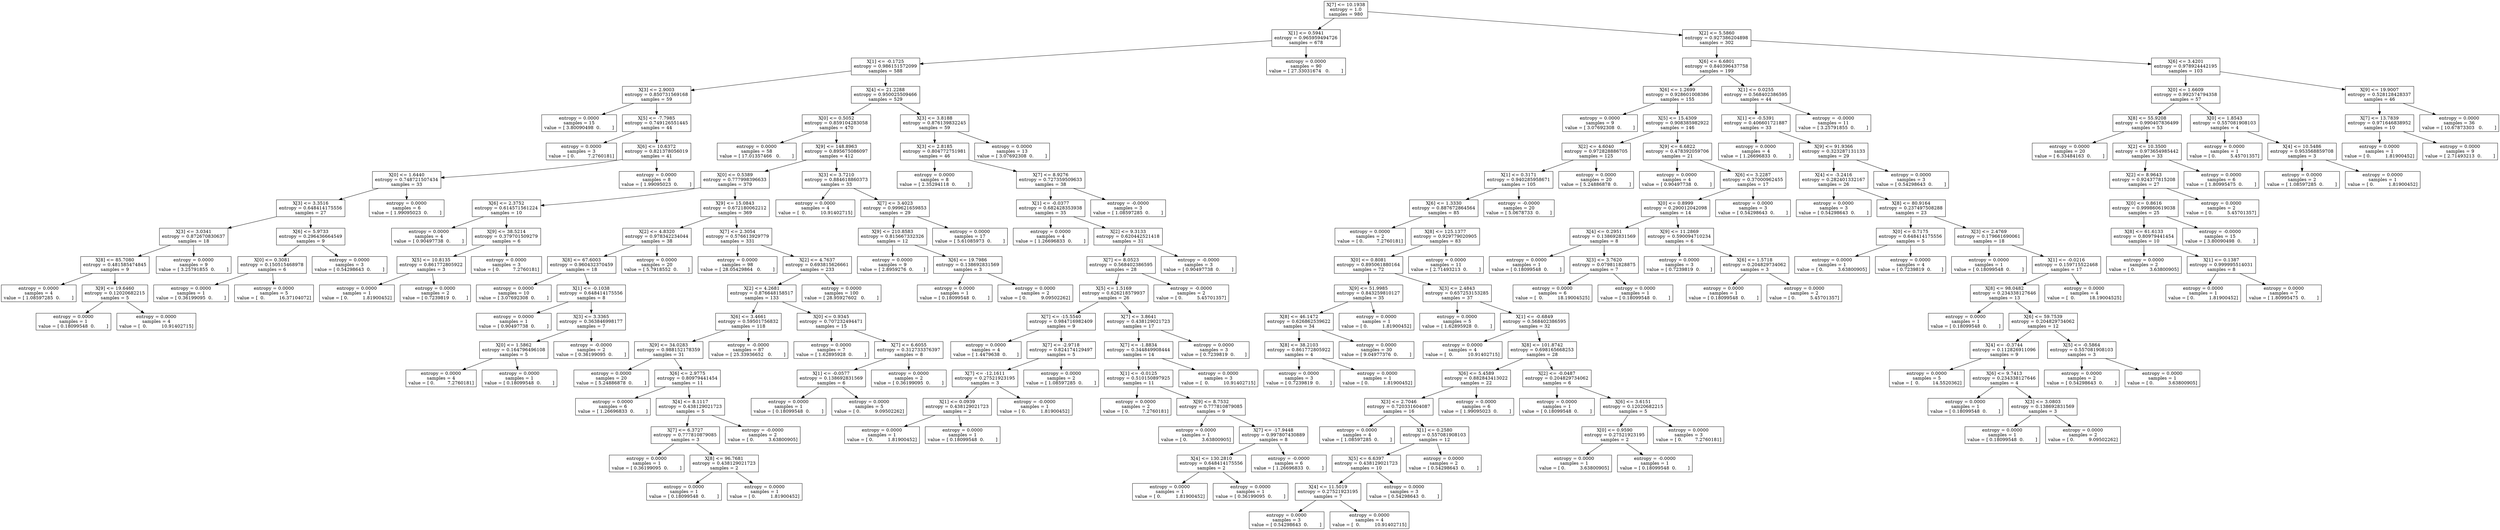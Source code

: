 digraph Tree {
0 [label="X[7] <= 10.1938\nentropy = 1.0\nsamples = 980", shape="box"] ;
1 [label="X[1] <= 0.5941\nentropy = 0.965959494726\nsamples = 678", shape="box"] ;
0 -> 1 ;
2 [label="X[1] <= -0.1725\nentropy = 0.986151572099\nsamples = 588", shape="box"] ;
1 -> 2 ;
3 [label="X[3] <= 2.9003\nentropy = 0.850731569168\nsamples = 59", shape="box"] ;
2 -> 3 ;
4 [label="entropy = 0.0000\nsamples = 15\nvalue = [ 3.80090498  0.        ]", shape="box"] ;
3 -> 4 ;
5 [label="X[5] <= -7.7985\nentropy = 0.749126551445\nsamples = 44", shape="box"] ;
3 -> 5 ;
6 [label="entropy = 0.0000\nsamples = 3\nvalue = [ 0.         7.2760181]", shape="box"] ;
5 -> 6 ;
7 [label="X[6] <= 10.6372\nentropy = 0.821378056019\nsamples = 41", shape="box"] ;
5 -> 7 ;
8 [label="X[0] <= 1.6440\nentropy = 0.748721507434\nsamples = 33", shape="box"] ;
7 -> 8 ;
9 [label="X[3] <= 3.3516\nentropy = 0.648414175556\nsamples = 27", shape="box"] ;
8 -> 9 ;
10 [label="X[3] <= 3.0341\nentropy = 0.872670830637\nsamples = 18", shape="box"] ;
9 -> 10 ;
11 [label="X[8] <= 85.7080\nentropy = 0.481585474845\nsamples = 9", shape="box"] ;
10 -> 11 ;
12 [label="entropy = 0.0000\nsamples = 4\nvalue = [ 1.08597285  0.        ]", shape="box"] ;
11 -> 12 ;
13 [label="X[9] <= 19.6460\nentropy = 0.12020682215\nsamples = 5", shape="box"] ;
11 -> 13 ;
14 [label="entropy = 0.0000\nsamples = 1\nvalue = [ 0.18099548  0.        ]", shape="box"] ;
13 -> 14 ;
15 [label="entropy = 0.0000\nsamples = 4\nvalue = [  0.          10.91402715]", shape="box"] ;
13 -> 15 ;
16 [label="entropy = 0.0000\nsamples = 9\nvalue = [ 3.25791855  0.        ]", shape="box"] ;
10 -> 16 ;
17 [label="X[6] <= 5.9733\nentropy = 0.296436664549\nsamples = 9", shape="box"] ;
9 -> 17 ;
18 [label="X[0] <= 0.3081\nentropy = 0.150515468978\nsamples = 6", shape="box"] ;
17 -> 18 ;
19 [label="entropy = 0.0000\nsamples = 1\nvalue = [ 0.36199095  0.        ]", shape="box"] ;
18 -> 19 ;
20 [label="entropy = 0.0000\nsamples = 5\nvalue = [  0.          16.37104072]", shape="box"] ;
18 -> 20 ;
21 [label="entropy = 0.0000\nsamples = 3\nvalue = [ 0.54298643  0.        ]", shape="box"] ;
17 -> 21 ;
22 [label="entropy = 0.0000\nsamples = 6\nvalue = [ 1.99095023  0.        ]", shape="box"] ;
8 -> 22 ;
23 [label="entropy = 0.0000\nsamples = 8\nvalue = [ 1.99095023  0.        ]", shape="box"] ;
7 -> 23 ;
24 [label="X[4] <= 21.2288\nentropy = 0.950025509466\nsamples = 529", shape="box"] ;
2 -> 24 ;
25 [label="X[0] <= 0.5052\nentropy = 0.859104283058\nsamples = 470", shape="box"] ;
24 -> 25 ;
26 [label="entropy = 0.0000\nsamples = 58\nvalue = [ 17.01357466   0.        ]", shape="box"] ;
25 -> 26 ;
27 [label="X[9] <= 148.8963\nentropy = 0.895675086097\nsamples = 412", shape="box"] ;
25 -> 27 ;
28 [label="X[0] <= 0.5389\nentropy = 0.777998396633\nsamples = 379", shape="box"] ;
27 -> 28 ;
29 [label="X[6] <= 2.3752\nentropy = 0.614571561224\nsamples = 10", shape="box"] ;
28 -> 29 ;
30 [label="entropy = 0.0000\nsamples = 4\nvalue = [ 0.90497738  0.        ]", shape="box"] ;
29 -> 30 ;
31 [label="X[9] <= 38.5214\nentropy = 0.379701509279\nsamples = 6", shape="box"] ;
29 -> 31 ;
32 [label="X[5] <= 10.8135\nentropy = 0.861772805922\nsamples = 3", shape="box"] ;
31 -> 32 ;
33 [label="entropy = 0.0000\nsamples = 1\nvalue = [ 0.          1.81900452]", shape="box"] ;
32 -> 33 ;
34 [label="entropy = 0.0000\nsamples = 2\nvalue = [ 0.7239819  0.       ]", shape="box"] ;
32 -> 34 ;
35 [label="entropy = 0.0000\nsamples = 3\nvalue = [ 0.         7.2760181]", shape="box"] ;
31 -> 35 ;
36 [label="X[9] <= 15.0843\nentropy = 0.672180062212\nsamples = 369", shape="box"] ;
28 -> 36 ;
37 [label="X[2] <= 4.8320\nentropy = 0.978342234044\nsamples = 38", shape="box"] ;
36 -> 37 ;
38 [label="X[8] <= 67.6003\nentropy = 0.960432370459\nsamples = 18", shape="box"] ;
37 -> 38 ;
39 [label="entropy = 0.0000\nsamples = 10\nvalue = [ 3.07692308  0.        ]", shape="box"] ;
38 -> 39 ;
40 [label="X[1] <= -0.1038\nentropy = 0.648414175556\nsamples = 8", shape="box"] ;
38 -> 40 ;
41 [label="entropy = 0.0000\nsamples = 1\nvalue = [ 0.90497738  0.        ]", shape="box"] ;
40 -> 41 ;
42 [label="X[3] <= 3.3365\nentropy = 0.363846998177\nsamples = 7", shape="box"] ;
40 -> 42 ;
43 [label="X[0] <= 1.5862\nentropy = 0.164796496108\nsamples = 5", shape="box"] ;
42 -> 43 ;
44 [label="entropy = 0.0000\nsamples = 4\nvalue = [ 0.         7.2760181]", shape="box"] ;
43 -> 44 ;
45 [label="entropy = 0.0000\nsamples = 1\nvalue = [ 0.18099548  0.        ]", shape="box"] ;
43 -> 45 ;
46 [label="entropy = -0.0000\nsamples = 2\nvalue = [ 0.36199095  0.        ]", shape="box"] ;
42 -> 46 ;
47 [label="entropy = 0.0000\nsamples = 20\nvalue = [ 5.7918552  0.       ]", shape="box"] ;
37 -> 47 ;
48 [label="X[7] <= 2.3054\nentropy = 0.576613929779\nsamples = 331", shape="box"] ;
36 -> 48 ;
49 [label="entropy = 0.0000\nsamples = 98\nvalue = [ 28.05429864   0.        ]", shape="box"] ;
48 -> 49 ;
50 [label="X[2] <= 4.7637\nentropy = 0.693815626661\nsamples = 233", shape="box"] ;
48 -> 50 ;
51 [label="X[2] <= 4.2681\nentropy = 0.876648158517\nsamples = 133", shape="box"] ;
50 -> 51 ;
52 [label="X[6] <= 3.4661\nentropy = 0.59501756832\nsamples = 118", shape="box"] ;
51 -> 52 ;
53 [label="X[9] <= 34.0283\nentropy = 0.988152178359\nsamples = 31", shape="box"] ;
52 -> 53 ;
54 [label="entropy = 0.0000\nsamples = 20\nvalue = [ 5.24886878  0.        ]", shape="box"] ;
53 -> 54 ;
55 [label="X[6] <= 2.9775\nentropy = 0.80979441454\nsamples = 11", shape="box"] ;
53 -> 55 ;
56 [label="entropy = 0.0000\nsamples = 6\nvalue = [ 1.26696833  0.        ]", shape="box"] ;
55 -> 56 ;
57 [label="X[4] <= 8.1117\nentropy = 0.438129021723\nsamples = 5", shape="box"] ;
55 -> 57 ;
58 [label="X[7] <= 6.3727\nentropy = 0.777810879085\nsamples = 3", shape="box"] ;
57 -> 58 ;
59 [label="entropy = 0.0000\nsamples = 1\nvalue = [ 0.36199095  0.        ]", shape="box"] ;
58 -> 59 ;
60 [label="X[8] <= 96.7681\nentropy = 0.438129021723\nsamples = 2", shape="box"] ;
58 -> 60 ;
61 [label="entropy = 0.0000\nsamples = 1\nvalue = [ 0.18099548  0.        ]", shape="box"] ;
60 -> 61 ;
62 [label="entropy = 0.0000\nsamples = 1\nvalue = [ 0.          1.81900452]", shape="box"] ;
60 -> 62 ;
63 [label="entropy = -0.0000\nsamples = 2\nvalue = [ 0.          3.63800905]", shape="box"] ;
57 -> 63 ;
64 [label="entropy = -0.0000\nsamples = 87\nvalue = [ 25.33936652   0.        ]", shape="box"] ;
52 -> 64 ;
65 [label="X[0] <= 0.9345\nentropy = 0.707232494471\nsamples = 15", shape="box"] ;
51 -> 65 ;
66 [label="entropy = 0.0000\nsamples = 7\nvalue = [ 1.62895928  0.        ]", shape="box"] ;
65 -> 66 ;
67 [label="X[7] <= 6.6055\nentropy = 0.312733376397\nsamples = 8", shape="box"] ;
65 -> 67 ;
68 [label="X[1] <= -0.0577\nentropy = 0.138692831569\nsamples = 6", shape="box"] ;
67 -> 68 ;
69 [label="entropy = 0.0000\nsamples = 1\nvalue = [ 0.18099548  0.        ]", shape="box"] ;
68 -> 69 ;
70 [label="entropy = 0.0000\nsamples = 5\nvalue = [ 0.          9.09502262]", shape="box"] ;
68 -> 70 ;
71 [label="entropy = 0.0000\nsamples = 2\nvalue = [ 0.36199095  0.        ]", shape="box"] ;
67 -> 71 ;
72 [label="entropy = 0.0000\nsamples = 100\nvalue = [ 28.95927602   0.        ]", shape="box"] ;
50 -> 72 ;
73 [label="X[3] <= 3.7210\nentropy = 0.884618860373\nsamples = 33", shape="box"] ;
27 -> 73 ;
74 [label="entropy = 0.0000\nsamples = 4\nvalue = [  0.          10.91402715]", shape="box"] ;
73 -> 74 ;
75 [label="X[7] <= 3.4023\nentropy = 0.999621659853\nsamples = 29", shape="box"] ;
73 -> 75 ;
76 [label="X[9] <= 210.8583\nentropy = 0.815667332326\nsamples = 12", shape="box"] ;
75 -> 76 ;
77 [label="entropy = 0.0000\nsamples = 9\nvalue = [ 2.8959276  0.       ]", shape="box"] ;
76 -> 77 ;
78 [label="X[6] <= 19.7986\nentropy = 0.138692831569\nsamples = 3", shape="box"] ;
76 -> 78 ;
79 [label="entropy = 0.0000\nsamples = 1\nvalue = [ 0.18099548  0.        ]", shape="box"] ;
78 -> 79 ;
80 [label="entropy = 0.0000\nsamples = 2\nvalue = [ 0.          9.09502262]", shape="box"] ;
78 -> 80 ;
81 [label="entropy = 0.0000\nsamples = 17\nvalue = [ 5.61085973  0.        ]", shape="box"] ;
75 -> 81 ;
82 [label="X[3] <= 3.8188\nentropy = 0.876139832245\nsamples = 59", shape="box"] ;
24 -> 82 ;
83 [label="X[3] <= 2.8185\nentropy = 0.804772751981\nsamples = 46", shape="box"] ;
82 -> 83 ;
84 [label="entropy = 0.0000\nsamples = 8\nvalue = [ 2.35294118  0.        ]", shape="box"] ;
83 -> 84 ;
85 [label="X[7] <= 8.9276\nentropy = 0.727359509633\nsamples = 38", shape="box"] ;
83 -> 85 ;
86 [label="X[1] <= -0.0377\nentropy = 0.682428353938\nsamples = 35", shape="box"] ;
85 -> 86 ;
87 [label="entropy = 0.0000\nsamples = 4\nvalue = [ 1.26696833  0.        ]", shape="box"] ;
86 -> 87 ;
88 [label="X[2] <= 9.3133\nentropy = 0.620442521418\nsamples = 31", shape="box"] ;
86 -> 88 ;
89 [label="X[7] <= 8.0523\nentropy = 0.568402386595\nsamples = 28", shape="box"] ;
88 -> 89 ;
90 [label="X[5] <= 1.5169\nentropy = 0.626218579937\nsamples = 26", shape="box"] ;
89 -> 90 ;
91 [label="X[7] <= -15.5540\nentropy = 0.984716982409\nsamples = 9", shape="box"] ;
90 -> 91 ;
92 [label="entropy = 0.0000\nsamples = 4\nvalue = [ 1.4479638  0.       ]", shape="box"] ;
91 -> 92 ;
93 [label="X[7] <= -2.9718\nentropy = 0.824174129497\nsamples = 5", shape="box"] ;
91 -> 93 ;
94 [label="X[7] <= -12.1611\nentropy = 0.27521923195\nsamples = 3", shape="box"] ;
93 -> 94 ;
95 [label="X[1] <= 0.0939\nentropy = 0.438129021723\nsamples = 2", shape="box"] ;
94 -> 95 ;
96 [label="entropy = 0.0000\nsamples = 1\nvalue = [ 0.          1.81900452]", shape="box"] ;
95 -> 96 ;
97 [label="entropy = 0.0000\nsamples = 1\nvalue = [ 0.18099548  0.        ]", shape="box"] ;
95 -> 97 ;
98 [label="entropy = -0.0000\nsamples = 1\nvalue = [ 0.          1.81900452]", shape="box"] ;
94 -> 98 ;
99 [label="entropy = 0.0000\nsamples = 2\nvalue = [ 1.08597285  0.        ]", shape="box"] ;
93 -> 99 ;
100 [label="X[7] <= 3.8641\nentropy = 0.438129021723\nsamples = 17", shape="box"] ;
90 -> 100 ;
101 [label="X[7] <= -1.8834\nentropy = 0.344849908444\nsamples = 14", shape="box"] ;
100 -> 101 ;
102 [label="X[1] <= -0.0125\nentropy = 0.510150897925\nsamples = 11", shape="box"] ;
101 -> 102 ;
103 [label="entropy = 0.0000\nsamples = 2\nvalue = [ 0.         7.2760181]", shape="box"] ;
102 -> 103 ;
104 [label="X[9] <= 8.7532\nentropy = 0.777810879085\nsamples = 9", shape="box"] ;
102 -> 104 ;
105 [label="entropy = 0.0000\nsamples = 1\nvalue = [ 0.          3.63800905]", shape="box"] ;
104 -> 105 ;
106 [label="X[7] <= -17.9448\nentropy = 0.997807430889\nsamples = 8", shape="box"] ;
104 -> 106 ;
107 [label="X[4] <= 130.2810\nentropy = 0.648414175556\nsamples = 2", shape="box"] ;
106 -> 107 ;
108 [label="entropy = 0.0000\nsamples = 1\nvalue = [ 0.          1.81900452]", shape="box"] ;
107 -> 108 ;
109 [label="entropy = 0.0000\nsamples = 1\nvalue = [ 0.36199095  0.        ]", shape="box"] ;
107 -> 109 ;
110 [label="entropy = -0.0000\nsamples = 6\nvalue = [ 1.26696833  0.        ]", shape="box"] ;
106 -> 110 ;
111 [label="entropy = 0.0000\nsamples = 3\nvalue = [  0.          10.91402715]", shape="box"] ;
101 -> 111 ;
112 [label="entropy = 0.0000\nsamples = 3\nvalue = [ 0.7239819  0.       ]", shape="box"] ;
100 -> 112 ;
113 [label="entropy = -0.0000\nsamples = 2\nvalue = [ 0.          5.45701357]", shape="box"] ;
89 -> 113 ;
114 [label="entropy = -0.0000\nsamples = 3\nvalue = [ 0.90497738  0.        ]", shape="box"] ;
88 -> 114 ;
115 [label="entropy = -0.0000\nsamples = 3\nvalue = [ 1.08597285  0.        ]", shape="box"] ;
85 -> 115 ;
116 [label="entropy = 0.0000\nsamples = 13\nvalue = [ 3.07692308  0.        ]", shape="box"] ;
82 -> 116 ;
117 [label="entropy = 0.0000\nsamples = 90\nvalue = [ 27.33031674   0.        ]", shape="box"] ;
1 -> 117 ;
118 [label="X[2] <= 5.5860\nentropy = 0.927386204898\nsamples = 302", shape="box"] ;
0 -> 118 ;
119 [label="X[6] <= 6.6801\nentropy = 0.840396437758\nsamples = 199", shape="box"] ;
118 -> 119 ;
120 [label="X[6] <= 1.2699\nentropy = 0.928601008386\nsamples = 155", shape="box"] ;
119 -> 120 ;
121 [label="entropy = 0.0000\nsamples = 9\nvalue = [ 3.07692308  0.        ]", shape="box"] ;
120 -> 121 ;
122 [label="X[5] <= 15.4309\nentropy = 0.908385982922\nsamples = 146", shape="box"] ;
120 -> 122 ;
123 [label="X[2] <= 4.6040\nentropy = 0.972828886705\nsamples = 125", shape="box"] ;
122 -> 123 ;
124 [label="X[1] <= 0.3171\nentropy = 0.940285958671\nsamples = 105", shape="box"] ;
123 -> 124 ;
125 [label="X[6] <= 1.3330\nentropy = 0.887672864564\nsamples = 85", shape="box"] ;
124 -> 125 ;
126 [label="entropy = 0.0000\nsamples = 2\nvalue = [ 0.         7.2760181]", shape="box"] ;
125 -> 126 ;
127 [label="X[8] <= 125.1377\nentropy = 0.929779020905\nsamples = 83", shape="box"] ;
125 -> 127 ;
128 [label="X[0] <= 0.8081\nentropy = 0.895061880164\nsamples = 72", shape="box"] ;
127 -> 128 ;
129 [label="X[9] <= 51.9985\nentropy = 0.843259810127\nsamples = 35", shape="box"] ;
128 -> 129 ;
130 [label="X[8] <= 46.1472\nentropy = 0.626862539622\nsamples = 34", shape="box"] ;
129 -> 130 ;
131 [label="X[8] <= 38.2103\nentropy = 0.861772805922\nsamples = 4", shape="box"] ;
130 -> 131 ;
132 [label="entropy = 0.0000\nsamples = 3\nvalue = [ 0.7239819  0.       ]", shape="box"] ;
131 -> 132 ;
133 [label="entropy = 0.0000\nsamples = 1\nvalue = [ 0.          1.81900452]", shape="box"] ;
131 -> 133 ;
134 [label="entropy = 0.0000\nsamples = 30\nvalue = [ 9.04977376  0.        ]", shape="box"] ;
130 -> 134 ;
135 [label="entropy = 0.0000\nsamples = 1\nvalue = [ 0.          1.81900452]", shape="box"] ;
129 -> 135 ;
136 [label="X[3] <= 2.4843\nentropy = 0.657253153285\nsamples = 37", shape="box"] ;
128 -> 136 ;
137 [label="entropy = 0.0000\nsamples = 5\nvalue = [ 1.62895928  0.        ]", shape="box"] ;
136 -> 137 ;
138 [label="X[1] <= -0.6849\nentropy = 0.568402386595\nsamples = 32", shape="box"] ;
136 -> 138 ;
139 [label="entropy = 0.0000\nsamples = 4\nvalue = [  0.          10.91402715]", shape="box"] ;
138 -> 139 ;
140 [label="X[8] <= 101.8742\nentropy = 0.698165668253\nsamples = 28", shape="box"] ;
138 -> 140 ;
141 [label="X[6] <= 5.4589\nentropy = 0.882843413022\nsamples = 22", shape="box"] ;
140 -> 141 ;
142 [label="X[3] <= 2.7046\nentropy = 0.720331604087\nsamples = 16", shape="box"] ;
141 -> 142 ;
143 [label="entropy = 0.0000\nsamples = 4\nvalue = [ 1.08597285  0.        ]", shape="box"] ;
142 -> 143 ;
144 [label="X[1] <= 0.2580\nentropy = 0.557081908103\nsamples = 12", shape="box"] ;
142 -> 144 ;
145 [label="X[5] <= 6.6397\nentropy = 0.438129021723\nsamples = 10", shape="box"] ;
144 -> 145 ;
146 [label="X[4] <= 11.5019\nentropy = 0.27521923195\nsamples = 7", shape="box"] ;
145 -> 146 ;
147 [label="entropy = 0.0000\nsamples = 3\nvalue = [ 0.54298643  0.        ]", shape="box"] ;
146 -> 147 ;
148 [label="entropy = 0.0000\nsamples = 4\nvalue = [  0.          10.91402715]", shape="box"] ;
146 -> 148 ;
149 [label="entropy = 0.0000\nsamples = 3\nvalue = [ 0.54298643  0.        ]", shape="box"] ;
145 -> 149 ;
150 [label="entropy = 0.0000\nsamples = 2\nvalue = [ 0.54298643  0.        ]", shape="box"] ;
144 -> 150 ;
151 [label="entropy = 0.0000\nsamples = 6\nvalue = [ 1.99095023  0.        ]", shape="box"] ;
141 -> 151 ;
152 [label="X[2] <= -0.0487\nentropy = 0.204829734062\nsamples = 6", shape="box"] ;
140 -> 152 ;
153 [label="entropy = 0.0000\nsamples = 1\nvalue = [ 0.18099548  0.        ]", shape="box"] ;
152 -> 153 ;
154 [label="X[6] <= 3.6151\nentropy = 0.12020682215\nsamples = 5", shape="box"] ;
152 -> 154 ;
155 [label="X[0] <= 0.9590\nentropy = 0.27521923195\nsamples = 2", shape="box"] ;
154 -> 155 ;
156 [label="entropy = 0.0000\nsamples = 1\nvalue = [ 0.          3.63800905]", shape="box"] ;
155 -> 156 ;
157 [label="entropy = -0.0000\nsamples = 1\nvalue = [ 0.18099548  0.        ]", shape="box"] ;
155 -> 157 ;
158 [label="entropy = 0.0000\nsamples = 3\nvalue = [ 0.         7.2760181]", shape="box"] ;
154 -> 158 ;
159 [label="entropy = 0.0000\nsamples = 11\nvalue = [ 2.71493213  0.        ]", shape="box"] ;
127 -> 159 ;
160 [label="entropy = -0.0000\nsamples = 20\nvalue = [ 5.0678733  0.       ]", shape="box"] ;
124 -> 160 ;
161 [label="entropy = 0.0000\nsamples = 20\nvalue = [ 5.24886878  0.        ]", shape="box"] ;
123 -> 161 ;
162 [label="X[9] <= 6.6822\nentropy = 0.478392059706\nsamples = 21", shape="box"] ;
122 -> 162 ;
163 [label="entropy = 0.0000\nsamples = 4\nvalue = [ 0.90497738  0.        ]", shape="box"] ;
162 -> 163 ;
164 [label="X[6] <= 3.2287\nentropy = 0.37000962455\nsamples = 17", shape="box"] ;
162 -> 164 ;
165 [label="X[0] <= 0.8999\nentropy = 0.290012042098\nsamples = 14", shape="box"] ;
164 -> 165 ;
166 [label="X[4] <= 0.2951\nentropy = 0.138692831569\nsamples = 8", shape="box"] ;
165 -> 166 ;
167 [label="entropy = 0.0000\nsamples = 1\nvalue = [ 0.18099548  0.        ]", shape="box"] ;
166 -> 167 ;
168 [label="X[3] <= 3.7620\nentropy = 0.079811828875\nsamples = 7", shape="box"] ;
166 -> 168 ;
169 [label="entropy = 0.0000\nsamples = 6\nvalue = [  0.          18.19004525]", shape="box"] ;
168 -> 169 ;
170 [label="entropy = 0.0000\nsamples = 1\nvalue = [ 0.18099548  0.        ]", shape="box"] ;
168 -> 170 ;
171 [label="X[9] <= 11.2869\nentropy = 0.590094710234\nsamples = 6", shape="box"] ;
165 -> 171 ;
172 [label="entropy = 0.0000\nsamples = 3\nvalue = [ 0.7239819  0.       ]", shape="box"] ;
171 -> 172 ;
173 [label="X[6] <= 1.5718\nentropy = 0.204829734062\nsamples = 3", shape="box"] ;
171 -> 173 ;
174 [label="entropy = 0.0000\nsamples = 1\nvalue = [ 0.18099548  0.        ]", shape="box"] ;
173 -> 174 ;
175 [label="entropy = 0.0000\nsamples = 2\nvalue = [ 0.          5.45701357]", shape="box"] ;
173 -> 175 ;
176 [label="entropy = 0.0000\nsamples = 3\nvalue = [ 0.54298643  0.        ]", shape="box"] ;
164 -> 176 ;
177 [label="X[1] <= 0.0255\nentropy = 0.568402386595\nsamples = 44", shape="box"] ;
119 -> 177 ;
178 [label="X[1] <= -0.5391\nentropy = 0.406601721887\nsamples = 33", shape="box"] ;
177 -> 178 ;
179 [label="entropy = 0.0000\nsamples = 4\nvalue = [ 1.26696833  0.        ]", shape="box"] ;
178 -> 179 ;
180 [label="X[9] <= 91.9366\nentropy = 0.323287131133\nsamples = 29", shape="box"] ;
178 -> 180 ;
181 [label="X[4] <= -3.2416\nentropy = 0.282401332167\nsamples = 26", shape="box"] ;
180 -> 181 ;
182 [label="entropy = 0.0000\nsamples = 3\nvalue = [ 0.54298643  0.        ]", shape="box"] ;
181 -> 182 ;
183 [label="X[8] <= 80.9164\nentropy = 0.237497508288\nsamples = 23", shape="box"] ;
181 -> 183 ;
184 [label="X[0] <= 0.7175\nentropy = 0.648414175556\nsamples = 5", shape="box"] ;
183 -> 184 ;
185 [label="entropy = 0.0000\nsamples = 1\nvalue = [ 0.          3.63800905]", shape="box"] ;
184 -> 185 ;
186 [label="entropy = 0.0000\nsamples = 4\nvalue = [ 0.7239819  0.       ]", shape="box"] ;
184 -> 186 ;
187 [label="X[3] <= 2.4769\nentropy = 0.179661690061\nsamples = 18", shape="box"] ;
183 -> 187 ;
188 [label="entropy = 0.0000\nsamples = 1\nvalue = [ 0.18099548  0.        ]", shape="box"] ;
187 -> 188 ;
189 [label="X[1] <= -0.0216\nentropy = 0.159715522468\nsamples = 17", shape="box"] ;
187 -> 189 ;
190 [label="X[8] <= 98.0482\nentropy = 0.234338127646\nsamples = 13", shape="box"] ;
189 -> 190 ;
191 [label="entropy = 0.0000\nsamples = 1\nvalue = [ 0.18099548  0.        ]", shape="box"] ;
190 -> 191 ;
192 [label="X[6] <= 59.7539\nentropy = 0.204829734062\nsamples = 12", shape="box"] ;
190 -> 192 ;
193 [label="X[4] <= -0.3744\nentropy = 0.112826911096\nsamples = 9", shape="box"] ;
192 -> 193 ;
194 [label="entropy = 0.0000\nsamples = 5\nvalue = [  0.         14.5520362]", shape="box"] ;
193 -> 194 ;
195 [label="X[6] <= 9.7413\nentropy = 0.234338127646\nsamples = 4", shape="box"] ;
193 -> 195 ;
196 [label="entropy = 0.0000\nsamples = 1\nvalue = [ 0.18099548  0.        ]", shape="box"] ;
195 -> 196 ;
197 [label="X[3] <= 3.0803\nentropy = 0.138692831569\nsamples = 3", shape="box"] ;
195 -> 197 ;
198 [label="entropy = 0.0000\nsamples = 1\nvalue = [ 0.18099548  0.        ]", shape="box"] ;
197 -> 198 ;
199 [label="entropy = 0.0000\nsamples = 2\nvalue = [ 0.          9.09502262]", shape="box"] ;
197 -> 199 ;
200 [label="X[5] <= -0.5864\nentropy = 0.557081908103\nsamples = 3", shape="box"] ;
192 -> 200 ;
201 [label="entropy = 0.0000\nsamples = 2\nvalue = [ 0.54298643  0.        ]", shape="box"] ;
200 -> 201 ;
202 [label="entropy = 0.0000\nsamples = 1\nvalue = [ 0.          3.63800905]", shape="box"] ;
200 -> 202 ;
203 [label="entropy = 0.0000\nsamples = 4\nvalue = [  0.          18.19004525]", shape="box"] ;
189 -> 203 ;
204 [label="entropy = 0.0000\nsamples = 3\nvalue = [ 0.54298643  0.        ]", shape="box"] ;
180 -> 204 ;
205 [label="entropy = -0.0000\nsamples = 11\nvalue = [ 3.25791855  0.        ]", shape="box"] ;
177 -> 205 ;
206 [label="X[6] <= 3.4201\nentropy = 0.978924442195\nsamples = 103", shape="box"] ;
118 -> 206 ;
207 [label="X[0] <= 1.6609\nentropy = 0.992574794358\nsamples = 57", shape="box"] ;
206 -> 207 ;
208 [label="X[8] <= 55.9208\nentropy = 0.990407836499\nsamples = 53", shape="box"] ;
207 -> 208 ;
209 [label="entropy = 0.0000\nsamples = 20\nvalue = [ 6.33484163  0.        ]", shape="box"] ;
208 -> 209 ;
210 [label="X[2] <= 10.3500\nentropy = 0.973654985442\nsamples = 33", shape="box"] ;
208 -> 210 ;
211 [label="X[2] <= 8.9643\nentropy = 0.924377815208\nsamples = 27", shape="box"] ;
210 -> 211 ;
212 [label="X[0] <= 0.8616\nentropy = 0.999860619038\nsamples = 25", shape="box"] ;
211 -> 212 ;
213 [label="X[8] <= 61.6133\nentropy = 0.80979441454\nsamples = 10", shape="box"] ;
212 -> 213 ;
214 [label="entropy = 0.0000\nsamples = 2\nvalue = [ 0.          3.63800905]", shape="box"] ;
213 -> 214 ;
215 [label="X[1] <= 0.1387\nentropy = 0.999995514031\nsamples = 8", shape="box"] ;
213 -> 215 ;
216 [label="entropy = 0.0000\nsamples = 1\nvalue = [ 0.          1.81900452]", shape="box"] ;
215 -> 216 ;
217 [label="entropy = 0.0000\nsamples = 7\nvalue = [ 1.80995475  0.        ]", shape="box"] ;
215 -> 217 ;
218 [label="entropy = -0.0000\nsamples = 15\nvalue = [ 3.80090498  0.        ]", shape="box"] ;
212 -> 218 ;
219 [label="entropy = 0.0000\nsamples = 2\nvalue = [ 0.          5.45701357]", shape="box"] ;
211 -> 219 ;
220 [label="entropy = 0.0000\nsamples = 6\nvalue = [ 1.80995475  0.        ]", shape="box"] ;
210 -> 220 ;
221 [label="X[0] <= 1.8543\nentropy = 0.557081908103\nsamples = 4", shape="box"] ;
207 -> 221 ;
222 [label="entropy = 0.0000\nsamples = 1\nvalue = [ 0.          5.45701357]", shape="box"] ;
221 -> 222 ;
223 [label="X[4] <= 10.5486\nentropy = 0.953568859708\nsamples = 3", shape="box"] ;
221 -> 223 ;
224 [label="entropy = 0.0000\nsamples = 2\nvalue = [ 1.08597285  0.        ]", shape="box"] ;
223 -> 224 ;
225 [label="entropy = 0.0000\nsamples = 1\nvalue = [ 0.          1.81900452]", shape="box"] ;
223 -> 225 ;
226 [label="X[9] <= 19.9007\nentropy = 0.528128428337\nsamples = 46", shape="box"] ;
206 -> 226 ;
227 [label="X[7] <= 13.7839\nentropy = 0.971646838952\nsamples = 10", shape="box"] ;
226 -> 227 ;
228 [label="entropy = 0.0000\nsamples = 1\nvalue = [ 0.          1.81900452]", shape="box"] ;
227 -> 228 ;
229 [label="entropy = 0.0000\nsamples = 9\nvalue = [ 2.71493213  0.        ]", shape="box"] ;
227 -> 229 ;
230 [label="entropy = 0.0000\nsamples = 36\nvalue = [ 10.67873303   0.        ]", shape="box"] ;
226 -> 230 ;
}